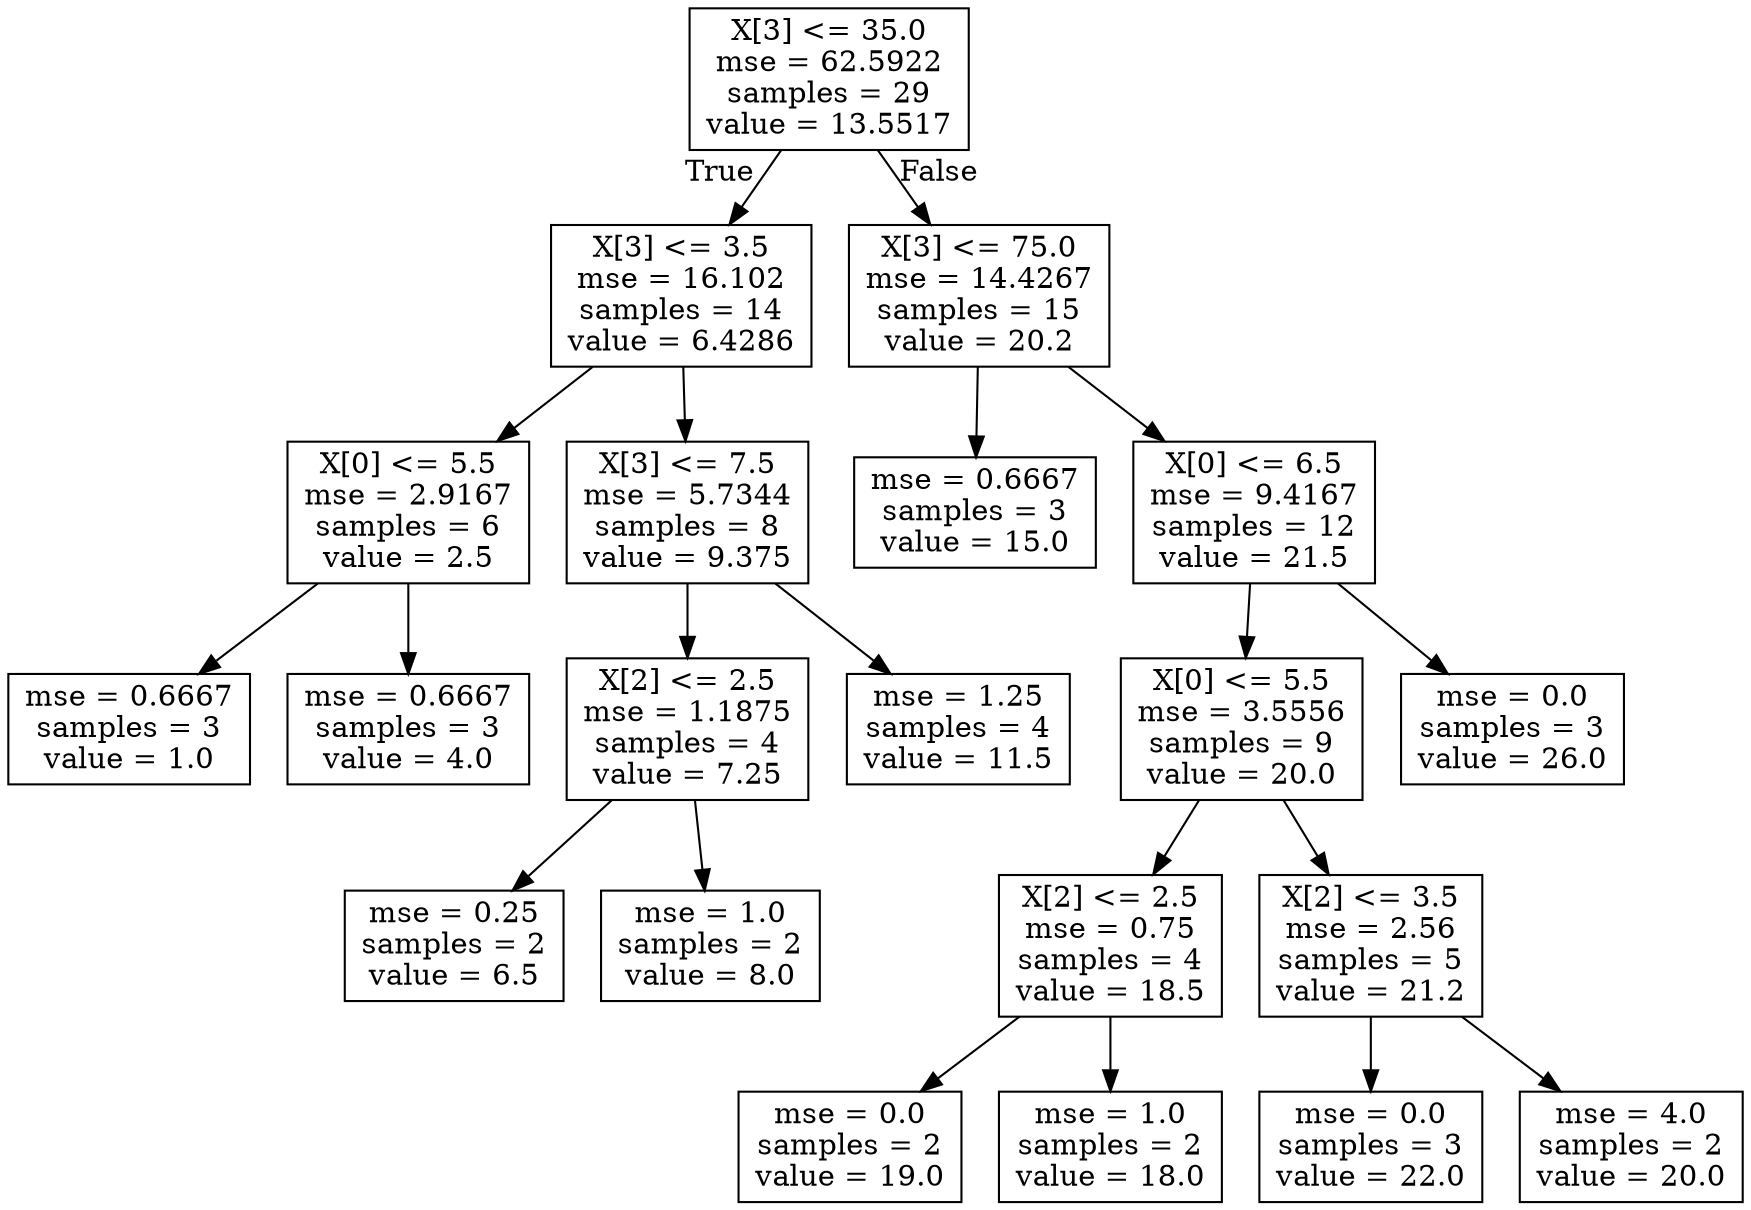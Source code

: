 digraph Tree {
node [shape=box] ;
0 [label="X[3] <= 35.0\nmse = 62.5922\nsamples = 29\nvalue = 13.5517"] ;
1 [label="X[3] <= 3.5\nmse = 16.102\nsamples = 14\nvalue = 6.4286"] ;
0 -> 1 [labeldistance=2.5, labelangle=45, headlabel="True"] ;
2 [label="X[0] <= 5.5\nmse = 2.9167\nsamples = 6\nvalue = 2.5"] ;
1 -> 2 ;
3 [label="mse = 0.6667\nsamples = 3\nvalue = 1.0"] ;
2 -> 3 ;
4 [label="mse = 0.6667\nsamples = 3\nvalue = 4.0"] ;
2 -> 4 ;
5 [label="X[3] <= 7.5\nmse = 5.7344\nsamples = 8\nvalue = 9.375"] ;
1 -> 5 ;
6 [label="X[2] <= 2.5\nmse = 1.1875\nsamples = 4\nvalue = 7.25"] ;
5 -> 6 ;
7 [label="mse = 0.25\nsamples = 2\nvalue = 6.5"] ;
6 -> 7 ;
8 [label="mse = 1.0\nsamples = 2\nvalue = 8.0"] ;
6 -> 8 ;
9 [label="mse = 1.25\nsamples = 4\nvalue = 11.5"] ;
5 -> 9 ;
10 [label="X[3] <= 75.0\nmse = 14.4267\nsamples = 15\nvalue = 20.2"] ;
0 -> 10 [labeldistance=2.5, labelangle=-45, headlabel="False"] ;
11 [label="mse = 0.6667\nsamples = 3\nvalue = 15.0"] ;
10 -> 11 ;
12 [label="X[0] <= 6.5\nmse = 9.4167\nsamples = 12\nvalue = 21.5"] ;
10 -> 12 ;
13 [label="X[0] <= 5.5\nmse = 3.5556\nsamples = 9\nvalue = 20.0"] ;
12 -> 13 ;
14 [label="X[2] <= 2.5\nmse = 0.75\nsamples = 4\nvalue = 18.5"] ;
13 -> 14 ;
15 [label="mse = 0.0\nsamples = 2\nvalue = 19.0"] ;
14 -> 15 ;
16 [label="mse = 1.0\nsamples = 2\nvalue = 18.0"] ;
14 -> 16 ;
17 [label="X[2] <= 3.5\nmse = 2.56\nsamples = 5\nvalue = 21.2"] ;
13 -> 17 ;
18 [label="mse = 0.0\nsamples = 3\nvalue = 22.0"] ;
17 -> 18 ;
19 [label="mse = 4.0\nsamples = 2\nvalue = 20.0"] ;
17 -> 19 ;
20 [label="mse = 0.0\nsamples = 3\nvalue = 26.0"] ;
12 -> 20 ;
}